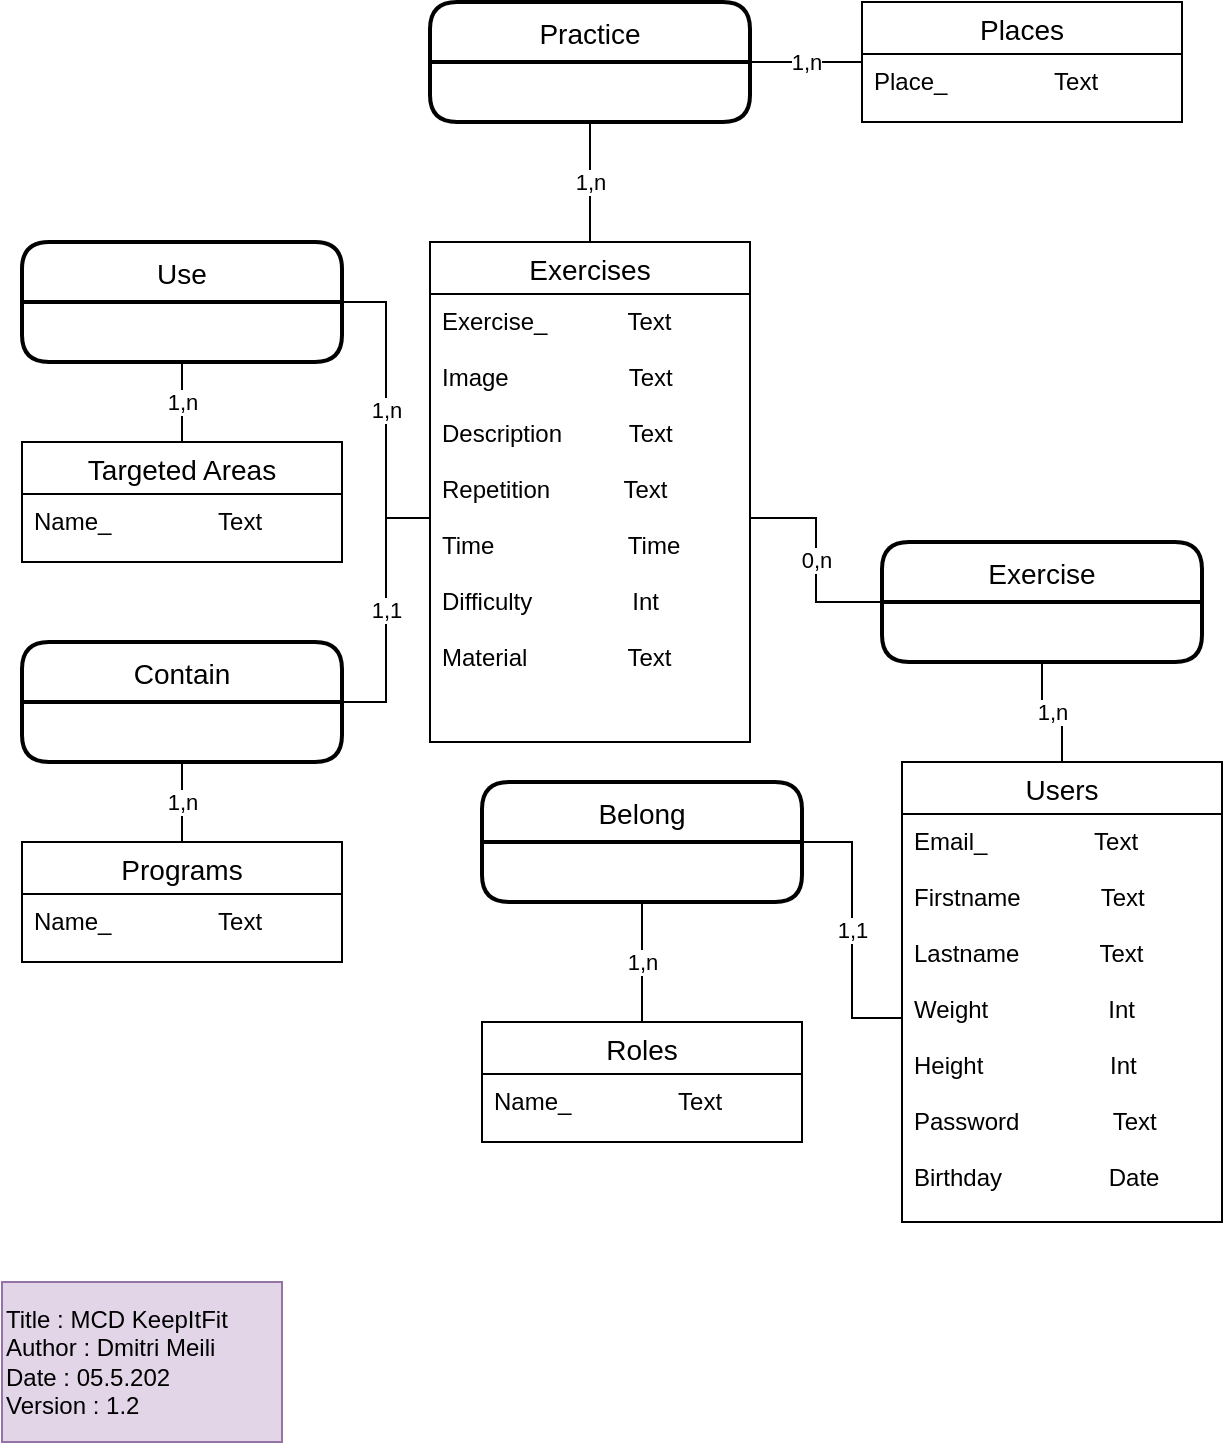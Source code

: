 <mxfile version="17.4.0" type="device"><diagram id="tRub4JKw9gHAlWl4dK4v" name="Page-1"><mxGraphModel dx="1414" dy="734" grid="1" gridSize="10" guides="1" tooltips="1" connect="1" arrows="1" fold="1" page="1" pageScale="1" pageWidth="827" pageHeight="1169" math="0" shadow="0"><root><mxCell id="0"/><mxCell id="1" parent="0"/><mxCell id="4A7Yl201nHzoSWZXf18e-16" value="1,n" style="edgeStyle=orthogonalEdgeStyle;rounded=0;orthogonalLoop=1;jettySize=auto;html=1;exitX=0.5;exitY=0;exitDx=0;exitDy=0;entryX=0.5;entryY=1;entryDx=0;entryDy=0;endArrow=none;endFill=0;" edge="1" parent="1" source="4A7Yl201nHzoSWZXf18e-1" target="4A7Yl201nHzoSWZXf18e-15"><mxGeometry relative="1" as="geometry"/></mxCell><mxCell id="4A7Yl201nHzoSWZXf18e-1" value="Users" style="swimlane;fontStyle=0;childLayout=stackLayout;horizontal=1;startSize=26;horizontalStack=0;resizeParent=1;resizeParentMax=0;resizeLast=0;collapsible=1;marginBottom=0;align=center;fontSize=14;" vertex="1" parent="1"><mxGeometry x="490" y="440" width="160" height="230" as="geometry"/></mxCell><mxCell id="4A7Yl201nHzoSWZXf18e-2" value="Email_                Text&#10;&#10;Firstname            Text&#10;&#10;Lastname            Text&#10;&#10;Weight                  Int&#10;&#10;Height                   Int&#10;&#10;Password              Text&#10;&#10;Birthday                Date" style="text;strokeColor=none;fillColor=none;spacingLeft=4;spacingRight=4;overflow=hidden;rotatable=0;points=[[0,0.5],[1,0.5]];portConstraint=eastwest;fontSize=12;" vertex="1" parent="4A7Yl201nHzoSWZXf18e-1"><mxGeometry y="26" width="160" height="204" as="geometry"/></mxCell><mxCell id="4A7Yl201nHzoSWZXf18e-13" value="1,1" style="edgeStyle=orthogonalEdgeStyle;rounded=0;orthogonalLoop=1;jettySize=auto;html=1;exitX=1;exitY=0.5;exitDx=0;exitDy=0;endArrow=none;endFill=0;" edge="1" parent="1" source="4A7Yl201nHzoSWZXf18e-5" target="4A7Yl201nHzoSWZXf18e-2"><mxGeometry relative="1" as="geometry"/></mxCell><mxCell id="4A7Yl201nHzoSWZXf18e-14" value="1,n" style="edgeStyle=orthogonalEdgeStyle;rounded=0;orthogonalLoop=1;jettySize=auto;html=1;exitX=0.5;exitY=1;exitDx=0;exitDy=0;entryX=0.5;entryY=0;entryDx=0;entryDy=0;endArrow=none;endFill=0;" edge="1" parent="1" source="4A7Yl201nHzoSWZXf18e-5" target="4A7Yl201nHzoSWZXf18e-7"><mxGeometry relative="1" as="geometry"/></mxCell><mxCell id="4A7Yl201nHzoSWZXf18e-5" value="Belong" style="swimlane;childLayout=stackLayout;horizontal=1;startSize=30;horizontalStack=0;rounded=1;fontSize=14;fontStyle=0;strokeWidth=2;resizeParent=0;resizeLast=1;shadow=0;dashed=0;align=center;" vertex="1" parent="1"><mxGeometry x="280" y="450" width="160" height="60" as="geometry"/></mxCell><mxCell id="4A7Yl201nHzoSWZXf18e-7" value="Roles" style="swimlane;fontStyle=0;childLayout=stackLayout;horizontal=1;startSize=26;horizontalStack=0;resizeParent=1;resizeParentMax=0;resizeLast=0;collapsible=1;marginBottom=0;align=center;fontSize=14;" vertex="1" parent="1"><mxGeometry x="280" y="570" width="160" height="60" as="geometry"/></mxCell><mxCell id="4A7Yl201nHzoSWZXf18e-8" value="Name_                Text" style="text;strokeColor=none;fillColor=none;spacingLeft=4;spacingRight=4;overflow=hidden;rotatable=0;points=[[0,0.5],[1,0.5]];portConstraint=eastwest;fontSize=12;" vertex="1" parent="4A7Yl201nHzoSWZXf18e-7"><mxGeometry y="26" width="160" height="34" as="geometry"/></mxCell><mxCell id="4A7Yl201nHzoSWZXf18e-9" value="Places" style="swimlane;fontStyle=0;childLayout=stackLayout;horizontal=1;startSize=26;horizontalStack=0;resizeParent=1;resizeParentMax=0;resizeLast=0;collapsible=1;marginBottom=0;align=center;fontSize=14;" vertex="1" parent="1"><mxGeometry x="470" y="60" width="160" height="60" as="geometry"/></mxCell><mxCell id="4A7Yl201nHzoSWZXf18e-10" value="Place_                Text" style="text;strokeColor=none;fillColor=none;spacingLeft=4;spacingRight=4;overflow=hidden;rotatable=0;points=[[0,0.5],[1,0.5]];portConstraint=eastwest;fontSize=12;" vertex="1" parent="4A7Yl201nHzoSWZXf18e-9"><mxGeometry y="26" width="160" height="34" as="geometry"/></mxCell><mxCell id="4A7Yl201nHzoSWZXf18e-20" value="1,n" style="edgeStyle=orthogonalEdgeStyle;rounded=0;orthogonalLoop=1;jettySize=auto;html=1;exitX=0.5;exitY=0;exitDx=0;exitDy=0;entryX=0.5;entryY=1;entryDx=0;entryDy=0;endArrow=none;endFill=0;" edge="1" parent="1" source="4A7Yl201nHzoSWZXf18e-11" target="4A7Yl201nHzoSWZXf18e-19"><mxGeometry relative="1" as="geometry"/></mxCell><mxCell id="4A7Yl201nHzoSWZXf18e-11" value="Exercises" style="swimlane;fontStyle=0;childLayout=stackLayout;horizontal=1;startSize=26;horizontalStack=0;resizeParent=1;resizeParentMax=0;resizeLast=0;collapsible=1;marginBottom=0;align=center;fontSize=14;" vertex="1" parent="1"><mxGeometry x="254" y="180" width="160" height="250" as="geometry"/></mxCell><mxCell id="4A7Yl201nHzoSWZXf18e-12" value="Exercise_            Text&#10;&#10;Image                  Text&#10;&#10;Description          Text&#10;&#10;Repetition           Text&#10;&#10;Time                    Time&#10;&#10;Difficulty               Int&#10;&#10;Material               Text&#10;&#10;" style="text;strokeColor=none;fillColor=none;spacingLeft=4;spacingRight=4;overflow=hidden;rotatable=0;points=[[0,0.5],[1,0.5]];portConstraint=eastwest;fontSize=12;" vertex="1" parent="4A7Yl201nHzoSWZXf18e-11"><mxGeometry y="26" width="160" height="224" as="geometry"/></mxCell><mxCell id="4A7Yl201nHzoSWZXf18e-17" value="0,n" style="edgeStyle=orthogonalEdgeStyle;rounded=0;orthogonalLoop=1;jettySize=auto;html=1;exitX=0;exitY=0.5;exitDx=0;exitDy=0;endArrow=none;endFill=0;" edge="1" parent="1" source="4A7Yl201nHzoSWZXf18e-15" target="4A7Yl201nHzoSWZXf18e-12"><mxGeometry relative="1" as="geometry"/></mxCell><mxCell id="4A7Yl201nHzoSWZXf18e-15" value="Exercise" style="swimlane;childLayout=stackLayout;horizontal=1;startSize=30;horizontalStack=0;rounded=1;fontSize=14;fontStyle=0;strokeWidth=2;resizeParent=0;resizeLast=1;shadow=0;dashed=0;align=center;" vertex="1" parent="1"><mxGeometry x="480" y="330" width="160" height="60" as="geometry"/></mxCell><mxCell id="4A7Yl201nHzoSWZXf18e-21" value="1,n" style="edgeStyle=orthogonalEdgeStyle;rounded=0;orthogonalLoop=1;jettySize=auto;html=1;exitX=1;exitY=0.5;exitDx=0;exitDy=0;entryX=0;entryY=0.5;entryDx=0;entryDy=0;endArrow=none;endFill=0;" edge="1" parent="1" source="4A7Yl201nHzoSWZXf18e-19" target="4A7Yl201nHzoSWZXf18e-9"><mxGeometry relative="1" as="geometry"/></mxCell><mxCell id="4A7Yl201nHzoSWZXf18e-19" value="Practice" style="swimlane;childLayout=stackLayout;horizontal=1;startSize=30;horizontalStack=0;rounded=1;fontSize=14;fontStyle=0;strokeWidth=2;resizeParent=0;resizeLast=1;shadow=0;dashed=0;align=center;" vertex="1" parent="1"><mxGeometry x="254" y="60" width="160" height="60" as="geometry"/></mxCell><mxCell id="4A7Yl201nHzoSWZXf18e-25" value="1,n" style="edgeStyle=orthogonalEdgeStyle;rounded=0;orthogonalLoop=1;jettySize=auto;html=1;exitX=1;exitY=0.5;exitDx=0;exitDy=0;endArrow=none;endFill=0;" edge="1" parent="1" source="4A7Yl201nHzoSWZXf18e-22" target="4A7Yl201nHzoSWZXf18e-12"><mxGeometry relative="1" as="geometry"/></mxCell><mxCell id="4A7Yl201nHzoSWZXf18e-26" value="1,n" style="edgeStyle=orthogonalEdgeStyle;rounded=0;orthogonalLoop=1;jettySize=auto;html=1;exitX=0.5;exitY=1;exitDx=0;exitDy=0;entryX=0.5;entryY=0;entryDx=0;entryDy=0;endArrow=none;endFill=0;" edge="1" parent="1" source="4A7Yl201nHzoSWZXf18e-22" target="4A7Yl201nHzoSWZXf18e-23"><mxGeometry relative="1" as="geometry"/></mxCell><mxCell id="4A7Yl201nHzoSWZXf18e-22" value="Use" style="swimlane;childLayout=stackLayout;horizontal=1;startSize=30;horizontalStack=0;rounded=1;fontSize=14;fontStyle=0;strokeWidth=2;resizeParent=0;resizeLast=1;shadow=0;dashed=0;align=center;" vertex="1" parent="1"><mxGeometry x="50" y="180" width="160" height="60" as="geometry"/></mxCell><mxCell id="4A7Yl201nHzoSWZXf18e-23" value="Targeted Areas" style="swimlane;fontStyle=0;childLayout=stackLayout;horizontal=1;startSize=26;horizontalStack=0;resizeParent=1;resizeParentMax=0;resizeLast=0;collapsible=1;marginBottom=0;align=center;fontSize=14;" vertex="1" parent="1"><mxGeometry x="50" y="280" width="160" height="60" as="geometry"/></mxCell><mxCell id="4A7Yl201nHzoSWZXf18e-24" value="Name_                Text" style="text;strokeColor=none;fillColor=none;spacingLeft=4;spacingRight=4;overflow=hidden;rotatable=0;points=[[0,0.5],[1,0.5]];portConstraint=eastwest;fontSize=12;" vertex="1" parent="4A7Yl201nHzoSWZXf18e-23"><mxGeometry y="26" width="160" height="34" as="geometry"/></mxCell><mxCell id="4A7Yl201nHzoSWZXf18e-30" value="1,1" style="edgeStyle=orthogonalEdgeStyle;rounded=0;orthogonalLoop=1;jettySize=auto;html=1;exitX=1;exitY=0.5;exitDx=0;exitDy=0;endArrow=none;endFill=0;" edge="1" parent="1" source="4A7Yl201nHzoSWZXf18e-27" target="4A7Yl201nHzoSWZXf18e-12"><mxGeometry relative="1" as="geometry"/></mxCell><mxCell id="4A7Yl201nHzoSWZXf18e-27" value="Contain" style="swimlane;childLayout=stackLayout;horizontal=1;startSize=30;horizontalStack=0;rounded=1;fontSize=14;fontStyle=0;strokeWidth=2;resizeParent=0;resizeLast=1;shadow=0;dashed=0;align=center;" vertex="1" parent="1"><mxGeometry x="50" y="380" width="160" height="60" as="geometry"/></mxCell><mxCell id="4A7Yl201nHzoSWZXf18e-31" value="1,n" style="edgeStyle=orthogonalEdgeStyle;rounded=0;orthogonalLoop=1;jettySize=auto;html=1;exitX=0.5;exitY=0;exitDx=0;exitDy=0;entryX=0.5;entryY=1;entryDx=0;entryDy=0;endArrow=none;endFill=0;" edge="1" parent="1" source="4A7Yl201nHzoSWZXf18e-28" target="4A7Yl201nHzoSWZXf18e-27"><mxGeometry relative="1" as="geometry"/></mxCell><mxCell id="4A7Yl201nHzoSWZXf18e-28" value="Programs" style="swimlane;fontStyle=0;childLayout=stackLayout;horizontal=1;startSize=26;horizontalStack=0;resizeParent=1;resizeParentMax=0;resizeLast=0;collapsible=1;marginBottom=0;align=center;fontSize=14;" vertex="1" parent="1"><mxGeometry x="50" y="480" width="160" height="60" as="geometry"/></mxCell><mxCell id="4A7Yl201nHzoSWZXf18e-29" value="Name_                Text" style="text;strokeColor=none;fillColor=none;spacingLeft=4;spacingRight=4;overflow=hidden;rotatable=0;points=[[0,0.5],[1,0.5]];portConstraint=eastwest;fontSize=12;" vertex="1" parent="4A7Yl201nHzoSWZXf18e-28"><mxGeometry y="26" width="160" height="34" as="geometry"/></mxCell><mxCell id="4A7Yl201nHzoSWZXf18e-32" value="Title : MCD KeepItFit&lt;br&gt;Author : Dmitri Meili&lt;br&gt;Date : 05.5.202&lt;br&gt;Version : 1.2" style="rounded=0;whiteSpace=wrap;html=1;fillColor=#e1d5e7;strokeColor=#9673a6;align=left;" vertex="1" parent="1"><mxGeometry x="40" y="700" width="140" height="80" as="geometry"/></mxCell></root></mxGraphModel></diagram></mxfile>